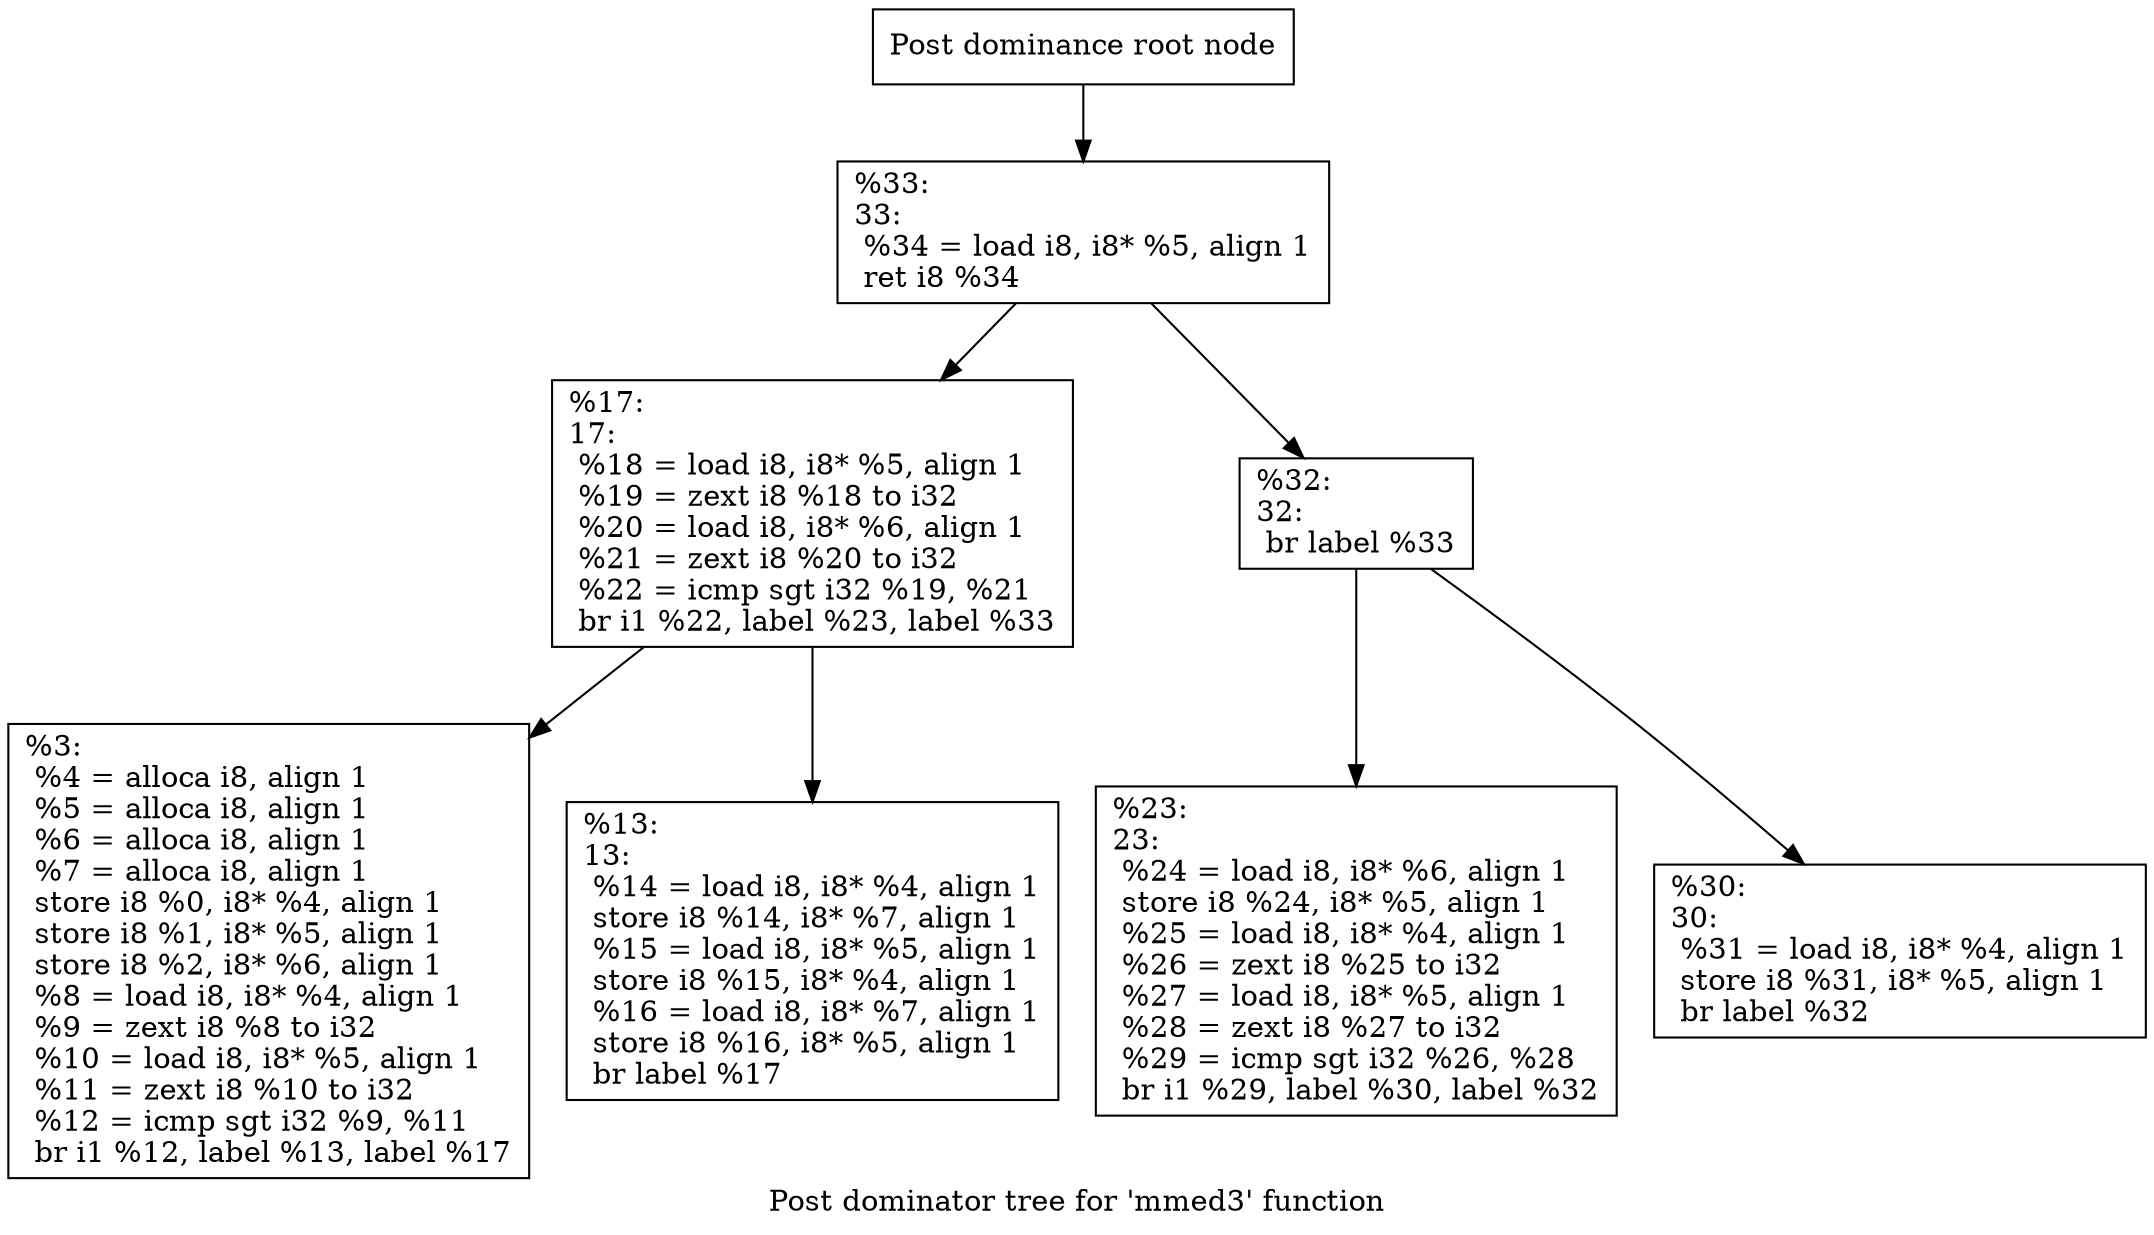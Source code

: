 digraph "Post dominator tree for 'mmed3' function" {
	label="Post dominator tree for 'mmed3' function";

	Node0x1521e60 [shape=record,label="{Post dominance root node}"];
	Node0x1521e60 -> Node0x15e42d0;
	Node0x15e42d0 [shape=record,label="{%33:\l33:                                               \l  %34 = load i8, i8* %5, align 1\l  ret i8 %34\l}"];
	Node0x15e42d0 -> Node0x155f130;
	Node0x15e42d0 -> Node0x152dc80;
	Node0x155f130 [shape=record,label="{%17:\l17:                                               \l  %18 = load i8, i8* %5, align 1\l  %19 = zext i8 %18 to i32\l  %20 = load i8, i8* %6, align 1\l  %21 = zext i8 %20 to i32\l  %22 = icmp sgt i32 %19, %21\l  br i1 %22, label %23, label %33\l}"];
	Node0x155f130 -> Node0x152f6d0;
	Node0x155f130 -> Node0x151aa30;
	Node0x152f6d0 [shape=record,label="{%3:\l  %4 = alloca i8, align 1\l  %5 = alloca i8, align 1\l  %6 = alloca i8, align 1\l  %7 = alloca i8, align 1\l  store i8 %0, i8* %4, align 1\l  store i8 %1, i8* %5, align 1\l  store i8 %2, i8* %6, align 1\l  %8 = load i8, i8* %4, align 1\l  %9 = zext i8 %8 to i32\l  %10 = load i8, i8* %5, align 1\l  %11 = zext i8 %10 to i32\l  %12 = icmp sgt i32 %9, %11\l  br i1 %12, label %13, label %17\l}"];
	Node0x151aa30 [shape=record,label="{%13:\l13:                                               \l  %14 = load i8, i8* %4, align 1\l  store i8 %14, i8* %7, align 1\l  %15 = load i8, i8* %5, align 1\l  store i8 %15, i8* %4, align 1\l  %16 = load i8, i8* %7, align 1\l  store i8 %16, i8* %5, align 1\l  br label %17\l}"];
	Node0x152dc80 [shape=record,label="{%32:\l32:                                               \l  br label %33\l}"];
	Node0x152dc80 -> Node0x1543870;
	Node0x152dc80 -> Node0x15629e0;
	Node0x1543870 [shape=record,label="{%23:\l23:                                               \l  %24 = load i8, i8* %6, align 1\l  store i8 %24, i8* %5, align 1\l  %25 = load i8, i8* %4, align 1\l  %26 = zext i8 %25 to i32\l  %27 = load i8, i8* %5, align 1\l  %28 = zext i8 %27 to i32\l  %29 = icmp sgt i32 %26, %28\l  br i1 %29, label %30, label %32\l}"];
	Node0x15629e0 [shape=record,label="{%30:\l30:                                               \l  %31 = load i8, i8* %4, align 1\l  store i8 %31, i8* %5, align 1\l  br label %32\l}"];
}

